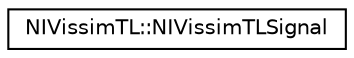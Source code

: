 digraph "Graphical Class Hierarchy"
{
  edge [fontname="Helvetica",fontsize="10",labelfontname="Helvetica",labelfontsize="10"];
  node [fontname="Helvetica",fontsize="10",shape=record];
  rankdir="LR";
  Node0 [label="NIVissimTL::NIVissimTLSignal",height=0.2,width=0.4,color="black", fillcolor="white", style="filled",URL="$d1/dfc/class_n_i_vissim_t_l_1_1_n_i_vissim_t_l_signal.html"];
}
